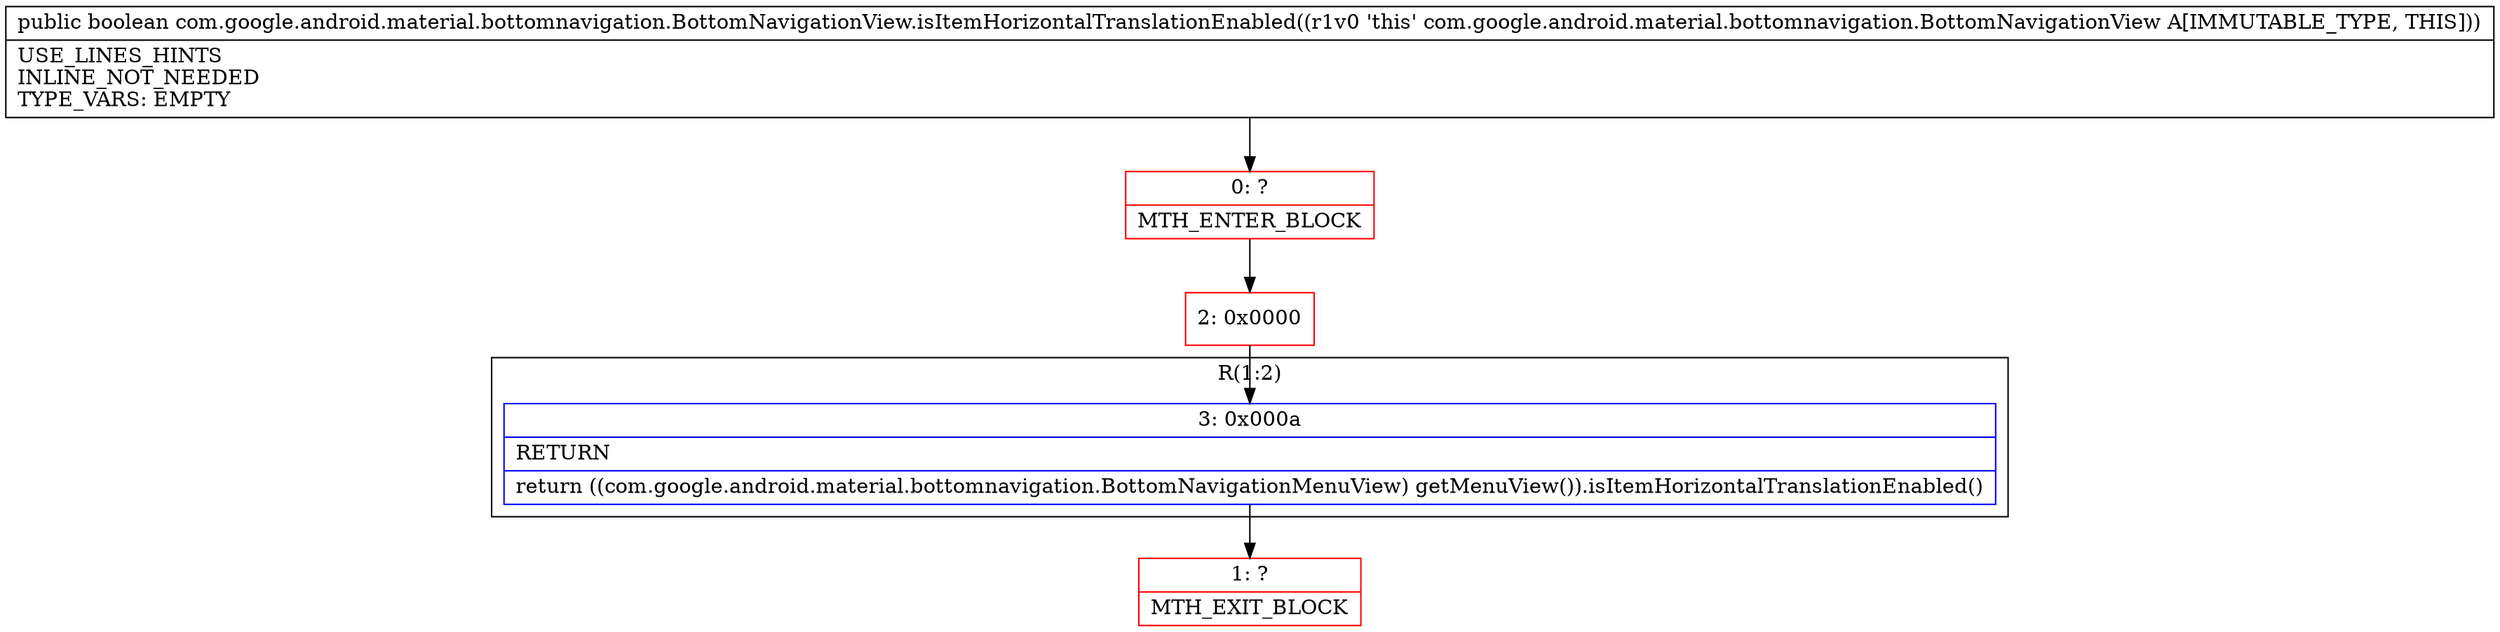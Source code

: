 digraph "CFG forcom.google.android.material.bottomnavigation.BottomNavigationView.isItemHorizontalTranslationEnabled()Z" {
subgraph cluster_Region_1823575375 {
label = "R(1:2)";
node [shape=record,color=blue];
Node_3 [shape=record,label="{3\:\ 0x000a|RETURN\l|return ((com.google.android.material.bottomnavigation.BottomNavigationMenuView) getMenuView()).isItemHorizontalTranslationEnabled()\l}"];
}
Node_0 [shape=record,color=red,label="{0\:\ ?|MTH_ENTER_BLOCK\l}"];
Node_2 [shape=record,color=red,label="{2\:\ 0x0000}"];
Node_1 [shape=record,color=red,label="{1\:\ ?|MTH_EXIT_BLOCK\l}"];
MethodNode[shape=record,label="{public boolean com.google.android.material.bottomnavigation.BottomNavigationView.isItemHorizontalTranslationEnabled((r1v0 'this' com.google.android.material.bottomnavigation.BottomNavigationView A[IMMUTABLE_TYPE, THIS]))  | USE_LINES_HINTS\lINLINE_NOT_NEEDED\lTYPE_VARS: EMPTY\l}"];
MethodNode -> Node_0;Node_3 -> Node_1;
Node_0 -> Node_2;
Node_2 -> Node_3;
}

